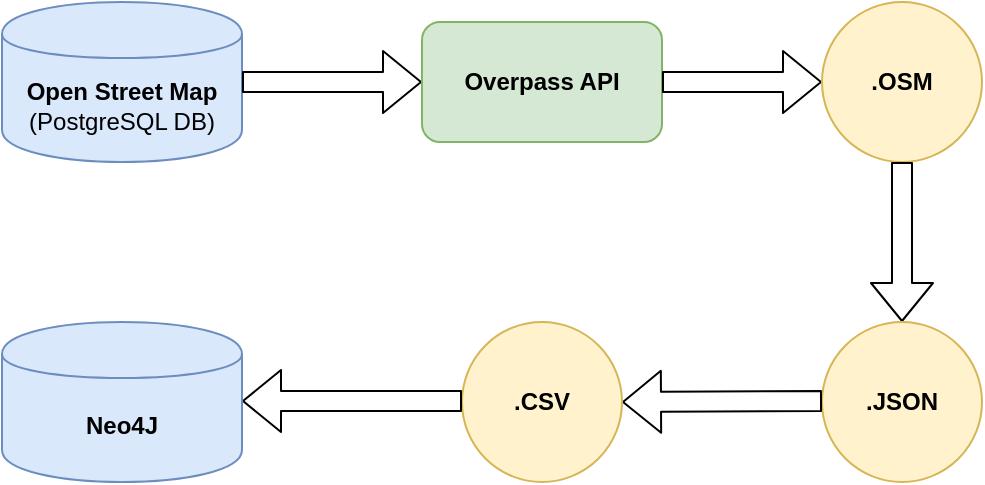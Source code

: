 <mxfile version="13.3.2" type="device"><diagram id="I3d7g7xU1f7DVZdOT2_a" name="Page-1"><mxGraphModel dx="868" dy="492" grid="1" gridSize="10" guides="1" tooltips="1" connect="1" arrows="1" fold="1" page="1" pageScale="1" pageWidth="1100" pageHeight="850" math="0" shadow="0"><root><mxCell id="0"/><mxCell id="1" parent="0"/><mxCell id="q-B8oUs2faYrxOTqiUb6-2" value="&lt;div&gt;&lt;b&gt;Open Street Map &lt;/b&gt;&lt;br&gt;&lt;/div&gt;&lt;div&gt;(PostgreSQL DB)&lt;br&gt;&lt;/div&gt;" style="shape=cylinder;whiteSpace=wrap;html=1;boundedLbl=1;backgroundOutline=1;fillColor=#dae8fc;strokeColor=#6c8ebf;" vertex="1" parent="1"><mxGeometry x="70" y="160" width="120" height="80" as="geometry"/></mxCell><mxCell id="q-B8oUs2faYrxOTqiUb6-3" value="" style="shape=flexArrow;endArrow=classic;html=1;" edge="1" parent="1"><mxGeometry width="50" height="50" relative="1" as="geometry"><mxPoint x="190" y="200" as="sourcePoint"/><mxPoint x="280" y="200" as="targetPoint"/></mxGeometry></mxCell><mxCell id="q-B8oUs2faYrxOTqiUb6-6" value="&lt;b&gt;Overpass API&lt;/b&gt;" style="rounded=1;whiteSpace=wrap;html=1;fillColor=#d5e8d4;strokeColor=#82b366;" vertex="1" parent="1"><mxGeometry x="280" y="170" width="120" height="60" as="geometry"/></mxCell><mxCell id="q-B8oUs2faYrxOTqiUb6-7" value="" style="shape=flexArrow;endArrow=classic;html=1;" edge="1" parent="1"><mxGeometry width="50" height="50" relative="1" as="geometry"><mxPoint x="400" y="200" as="sourcePoint"/><mxPoint x="480" y="200" as="targetPoint"/></mxGeometry></mxCell><mxCell id="q-B8oUs2faYrxOTqiUb6-9" value="&lt;b&gt;.OSM&lt;/b&gt;" style="ellipse;whiteSpace=wrap;html=1;aspect=fixed;fillColor=#fff2cc;strokeColor=#d6b656;" vertex="1" parent="1"><mxGeometry x="480" y="160" width="80" height="80" as="geometry"/></mxCell><mxCell id="q-B8oUs2faYrxOTqiUb6-14" value="" style="shape=flexArrow;endArrow=classic;html=1;" edge="1" parent="1" source="q-B8oUs2faYrxOTqiUb6-9"><mxGeometry width="50" height="50" relative="1" as="geometry"><mxPoint x="450" y="280" as="sourcePoint"/><mxPoint x="520" y="320" as="targetPoint"/></mxGeometry></mxCell><mxCell id="q-B8oUs2faYrxOTqiUb6-15" value="&lt;b&gt;.JSON&lt;/b&gt;" style="ellipse;whiteSpace=wrap;html=1;aspect=fixed;fillColor=#fff2cc;strokeColor=#d6b656;" vertex="1" parent="1"><mxGeometry x="480" y="320" width="80" height="80" as="geometry"/></mxCell><mxCell id="q-B8oUs2faYrxOTqiUb6-16" value="" style="shape=flexArrow;endArrow=classic;html=1;entryX=1;entryY=0.5;entryDx=0;entryDy=0;" edge="1" parent="1" target="q-B8oUs2faYrxOTqiUb6-17"><mxGeometry width="50" height="50" relative="1" as="geometry"><mxPoint x="480" y="359.5" as="sourcePoint"/><mxPoint x="400" y="359.5" as="targetPoint"/></mxGeometry></mxCell><mxCell id="q-B8oUs2faYrxOTqiUb6-17" value="&lt;b&gt;.CSV&lt;/b&gt;" style="ellipse;whiteSpace=wrap;html=1;aspect=fixed;fillColor=#fff2cc;strokeColor=#d6b656;" vertex="1" parent="1"><mxGeometry x="300" y="320" width="80" height="80" as="geometry"/></mxCell><mxCell id="q-B8oUs2faYrxOTqiUb6-18" value="" style="shape=flexArrow;endArrow=classic;html=1;" edge="1" parent="1"><mxGeometry width="50" height="50" relative="1" as="geometry"><mxPoint x="300" y="359.5" as="sourcePoint"/><mxPoint x="190" y="359.5" as="targetPoint"/></mxGeometry></mxCell><mxCell id="q-B8oUs2faYrxOTqiUb6-19" value="&lt;b&gt;Neo4J&lt;/b&gt;" style="shape=cylinder;whiteSpace=wrap;html=1;boundedLbl=1;backgroundOutline=1;fillColor=#dae8fc;strokeColor=#6c8ebf;" vertex="1" parent="1"><mxGeometry x="70" y="320" width="120" height="80" as="geometry"/></mxCell></root></mxGraphModel></diagram></mxfile>